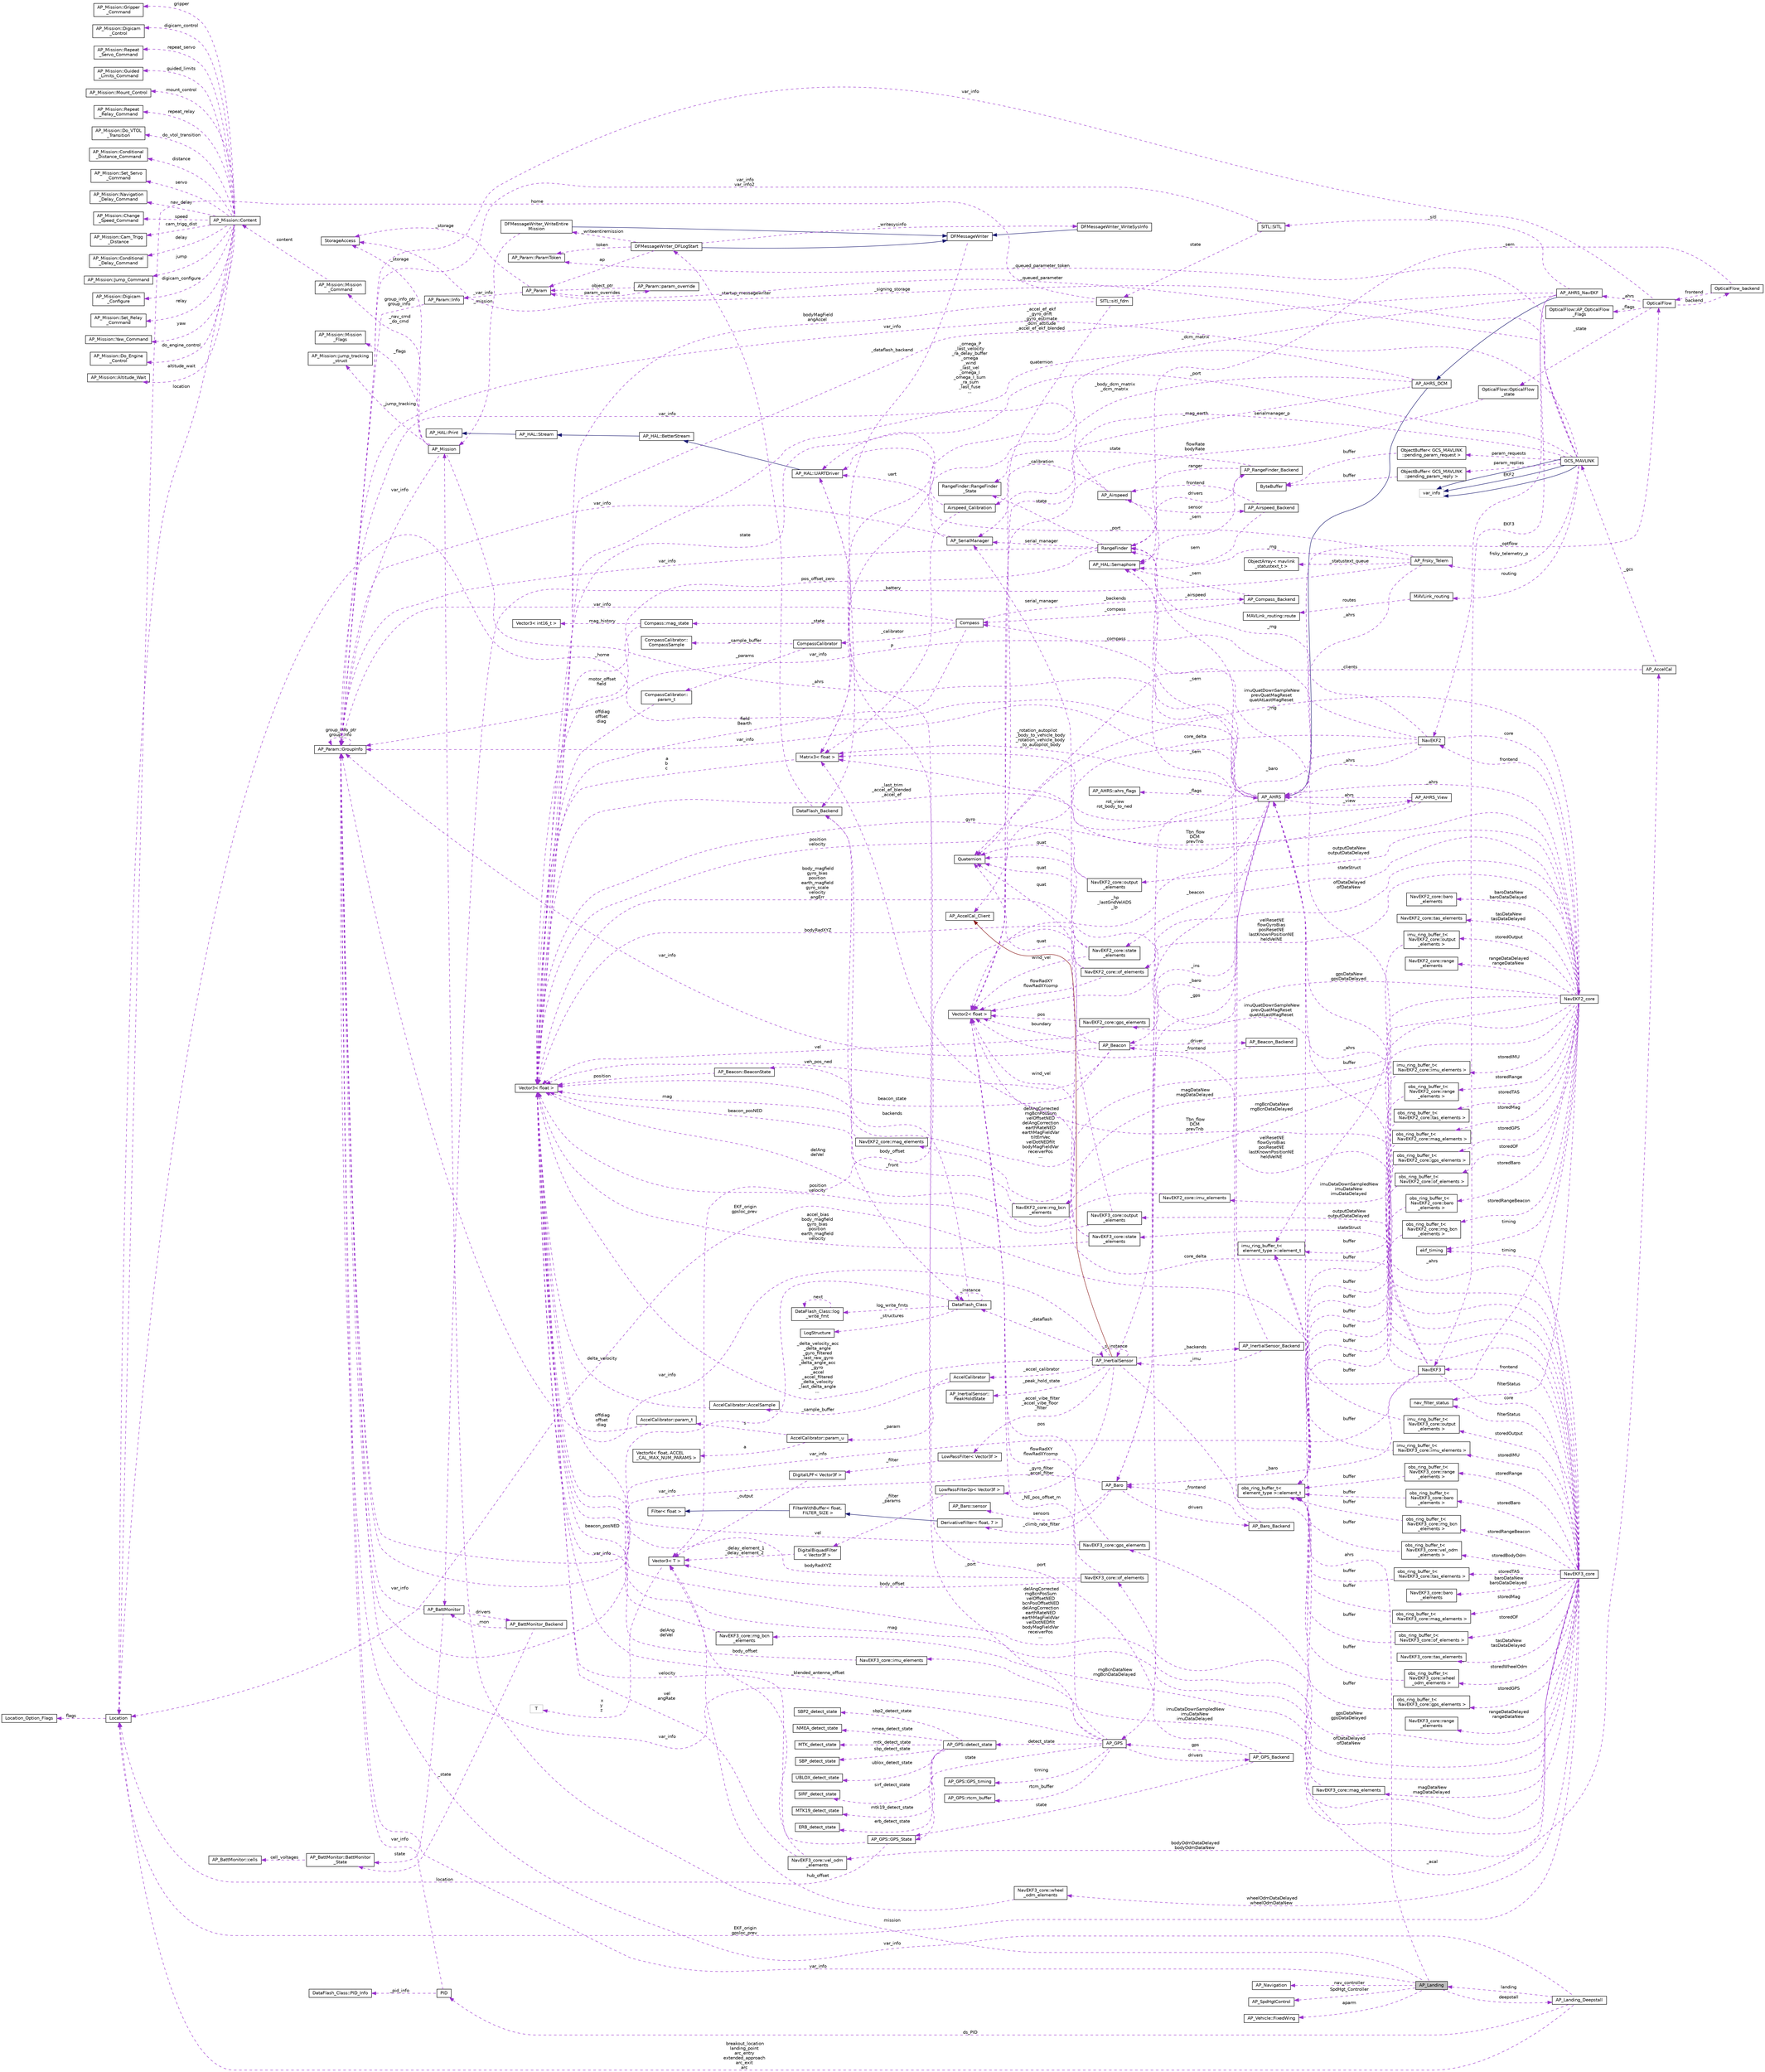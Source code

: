 digraph "AP_Landing"
{
 // INTERACTIVE_SVG=YES
  edge [fontname="Helvetica",fontsize="10",labelfontname="Helvetica",labelfontsize="10"];
  node [fontname="Helvetica",fontsize="10",shape=record];
  rankdir="LR";
  Node1 [label="AP_Landing",height=0.2,width=0.4,color="black", fillcolor="grey75", style="filled", fontcolor="black"];
  Node2 -> Node1 [dir="back",color="darkorchid3",fontsize="10",style="dashed",label=" nav_controller" ,fontname="Helvetica"];
  Node2 [label="AP_Navigation",height=0.2,width=0.4,color="black", fillcolor="white", style="filled",URL="$classAP__Navigation.html"];
  Node3 -> Node1 [dir="back",color="darkorchid3",fontsize="10",style="dashed",label=" deepstall" ,fontname="Helvetica"];
  Node3 [label="AP_Landing_Deepstall",height=0.2,width=0.4,color="black", fillcolor="white", style="filled",URL="$classAP__Landing__Deepstall.html",tooltip="Class managing Plane Deepstall landing methods. "];
  Node4 -> Node3 [dir="back",color="darkorchid3",fontsize="10",style="dashed",label=" ds_PID" ,fontname="Helvetica"];
  Node4 [label="PID",height=0.2,width=0.4,color="black", fillcolor="white", style="filled",URL="$classPID.html",tooltip="Object managing one PID control. "];
  Node5 -> Node4 [dir="back",color="darkorchid3",fontsize="10",style="dashed",label=" var_info" ,fontname="Helvetica"];
  Node5 [label="AP_Param::GroupInfo",height=0.2,width=0.4,color="black", fillcolor="white", style="filled",URL="$structAP__Param_1_1GroupInfo.html"];
  Node5 -> Node5 [dir="back",color="darkorchid3",fontsize="10",style="dashed",label=" group_info_ptr\ngroup_info" ,fontname="Helvetica"];
  Node6 -> Node4 [dir="back",color="darkorchid3",fontsize="10",style="dashed",label=" _pid_info" ,fontname="Helvetica"];
  Node6 [label="DataFlash_Class::PID_Info",height=0.2,width=0.4,color="black", fillcolor="white", style="filled",URL="$structDataFlash__Class_1_1PID__Info.html"];
  Node5 -> Node3 [dir="back",color="darkorchid3",fontsize="10",style="dashed",label=" var_info" ,fontname="Helvetica"];
  Node7 -> Node3 [dir="back",color="darkorchid3",fontsize="10",style="dashed",label=" breakout_location\nlanding_point\narc_entry\nextended_approach\narc_exit\narc" ,fontname="Helvetica"];
  Node7 [label="Location",height=0.2,width=0.4,color="black", fillcolor="white", style="filled",URL="$structLocation.html"];
  Node8 -> Node7 [dir="back",color="darkorchid3",fontsize="10",style="dashed",label=" flags" ,fontname="Helvetica"];
  Node8 [label="Location_Option_Flags",height=0.2,width=0.4,color="black", fillcolor="white", style="filled",URL="$structLocation__Option__Flags.html"];
  Node1 -> Node3 [dir="back",color="darkorchid3",fontsize="10",style="dashed",label=" landing" ,fontname="Helvetica"];
  Node5 -> Node1 [dir="back",color="darkorchid3",fontsize="10",style="dashed",label=" var_info" ,fontname="Helvetica"];
  Node9 -> Node1 [dir="back",color="darkorchid3",fontsize="10",style="dashed",label=" mission" ,fontname="Helvetica"];
  Node9 [label="AP_Mission",height=0.2,width=0.4,color="black", fillcolor="white", style="filled",URL="$classAP__Mission.html",tooltip="Object managing Mission. "];
  Node10 -> Node9 [dir="back",color="darkorchid3",fontsize="10",style="dashed",label=" _storage" ,fontname="Helvetica"];
  Node10 [label="StorageAccess",height=0.2,width=0.4,color="black", fillcolor="white", style="filled",URL="$classStorageAccess.html"];
  Node11 -> Node9 [dir="back",color="darkorchid3",fontsize="10",style="dashed",label=" _nav_cmd\n_do_cmd" ,fontname="Helvetica"];
  Node11 [label="AP_Mission::Mission\l_Command",height=0.2,width=0.4,color="black", fillcolor="white", style="filled",URL="$structAP__Mission_1_1Mission__Command.html"];
  Node12 -> Node11 [dir="back",color="darkorchid3",fontsize="10",style="dashed",label=" content" ,fontname="Helvetica"];
  Node12 [label="AP_Mission::Content",height=0.2,width=0.4,color="black", fillcolor="white", style="filled",URL="$unionAP__Mission_1_1Content.html"];
  Node13 -> Node12 [dir="back",color="darkorchid3",fontsize="10",style="dashed",label=" guided_limits" ,fontname="Helvetica"];
  Node13 [label="AP_Mission::Guided\l_Limits_Command",height=0.2,width=0.4,color="black", fillcolor="white", style="filled",URL="$structAP__Mission_1_1Guided__Limits__Command.html"];
  Node14 -> Node12 [dir="back",color="darkorchid3",fontsize="10",style="dashed",label=" mount_control" ,fontname="Helvetica"];
  Node14 [label="AP_Mission::Mount_Control",height=0.2,width=0.4,color="black", fillcolor="white", style="filled",URL="$structAP__Mission_1_1Mount__Control.html"];
  Node15 -> Node12 [dir="back",color="darkorchid3",fontsize="10",style="dashed",label=" repeat_relay" ,fontname="Helvetica"];
  Node15 [label="AP_Mission::Repeat\l_Relay_Command",height=0.2,width=0.4,color="black", fillcolor="white", style="filled",URL="$structAP__Mission_1_1Repeat__Relay__Command.html"];
  Node16 -> Node12 [dir="back",color="darkorchid3",fontsize="10",style="dashed",label=" do_vtol_transition" ,fontname="Helvetica"];
  Node16 [label="AP_Mission::Do_VTOL\l_Transition",height=0.2,width=0.4,color="black", fillcolor="white", style="filled",URL="$structAP__Mission_1_1Do__VTOL__Transition.html"];
  Node17 -> Node12 [dir="back",color="darkorchid3",fontsize="10",style="dashed",label=" distance" ,fontname="Helvetica"];
  Node17 [label="AP_Mission::Conditional\l_Distance_Command",height=0.2,width=0.4,color="black", fillcolor="white", style="filled",URL="$structAP__Mission_1_1Conditional__Distance__Command.html"];
  Node18 -> Node12 [dir="back",color="darkorchid3",fontsize="10",style="dashed",label=" servo" ,fontname="Helvetica"];
  Node18 [label="AP_Mission::Set_Servo\l_Command",height=0.2,width=0.4,color="black", fillcolor="white", style="filled",URL="$structAP__Mission_1_1Set__Servo__Command.html"];
  Node19 -> Node12 [dir="back",color="darkorchid3",fontsize="10",style="dashed",label=" nav_delay" ,fontname="Helvetica"];
  Node19 [label="AP_Mission::Navigation\l_Delay_Command",height=0.2,width=0.4,color="black", fillcolor="white", style="filled",URL="$structAP__Mission_1_1Navigation__Delay__Command.html"];
  Node20 -> Node12 [dir="back",color="darkorchid3",fontsize="10",style="dashed",label=" speed" ,fontname="Helvetica"];
  Node20 [label="AP_Mission::Change\l_Speed_Command",height=0.2,width=0.4,color="black", fillcolor="white", style="filled",URL="$structAP__Mission_1_1Change__Speed__Command.html"];
  Node21 -> Node12 [dir="back",color="darkorchid3",fontsize="10",style="dashed",label=" cam_trigg_dist" ,fontname="Helvetica"];
  Node21 [label="AP_Mission::Cam_Trigg\l_Distance",height=0.2,width=0.4,color="black", fillcolor="white", style="filled",URL="$structAP__Mission_1_1Cam__Trigg__Distance.html"];
  Node22 -> Node12 [dir="back",color="darkorchid3",fontsize="10",style="dashed",label=" delay" ,fontname="Helvetica"];
  Node22 [label="AP_Mission::Conditional\l_Delay_Command",height=0.2,width=0.4,color="black", fillcolor="white", style="filled",URL="$structAP__Mission_1_1Conditional__Delay__Command.html"];
  Node23 -> Node12 [dir="back",color="darkorchid3",fontsize="10",style="dashed",label=" jump" ,fontname="Helvetica"];
  Node23 [label="AP_Mission::Jump_Command",height=0.2,width=0.4,color="black", fillcolor="white", style="filled",URL="$structAP__Mission_1_1Jump__Command.html"];
  Node7 -> Node12 [dir="back",color="darkorchid3",fontsize="10",style="dashed",label=" location" ,fontname="Helvetica"];
  Node24 -> Node12 [dir="back",color="darkorchid3",fontsize="10",style="dashed",label=" digicam_configure" ,fontname="Helvetica"];
  Node24 [label="AP_Mission::Digicam\l_Configure",height=0.2,width=0.4,color="black", fillcolor="white", style="filled",URL="$structAP__Mission_1_1Digicam__Configure.html"];
  Node25 -> Node12 [dir="back",color="darkorchid3",fontsize="10",style="dashed",label=" relay" ,fontname="Helvetica"];
  Node25 [label="AP_Mission::Set_Relay\l_Command",height=0.2,width=0.4,color="black", fillcolor="white", style="filled",URL="$structAP__Mission_1_1Set__Relay__Command.html"];
  Node26 -> Node12 [dir="back",color="darkorchid3",fontsize="10",style="dashed",label=" yaw" ,fontname="Helvetica"];
  Node26 [label="AP_Mission::Yaw_Command",height=0.2,width=0.4,color="black", fillcolor="white", style="filled",URL="$structAP__Mission_1_1Yaw__Command.html"];
  Node27 -> Node12 [dir="back",color="darkorchid3",fontsize="10",style="dashed",label=" do_engine_control" ,fontname="Helvetica"];
  Node27 [label="AP_Mission::Do_Engine\l_Control",height=0.2,width=0.4,color="black", fillcolor="white", style="filled",URL="$structAP__Mission_1_1Do__Engine__Control.html"];
  Node28 -> Node12 [dir="back",color="darkorchid3",fontsize="10",style="dashed",label=" altitude_wait" ,fontname="Helvetica"];
  Node28 [label="AP_Mission::Altitude_Wait",height=0.2,width=0.4,color="black", fillcolor="white", style="filled",URL="$structAP__Mission_1_1Altitude__Wait.html"];
  Node29 -> Node12 [dir="back",color="darkorchid3",fontsize="10",style="dashed",label=" gripper" ,fontname="Helvetica"];
  Node29 [label="AP_Mission::Gripper\l_Command",height=0.2,width=0.4,color="black", fillcolor="white", style="filled",URL="$structAP__Mission_1_1Gripper__Command.html"];
  Node30 -> Node12 [dir="back",color="darkorchid3",fontsize="10",style="dashed",label=" digicam_control" ,fontname="Helvetica"];
  Node30 [label="AP_Mission::Digicam\l_Control",height=0.2,width=0.4,color="black", fillcolor="white", style="filled",URL="$structAP__Mission_1_1Digicam__Control.html"];
  Node31 -> Node12 [dir="back",color="darkorchid3",fontsize="10",style="dashed",label=" repeat_servo" ,fontname="Helvetica"];
  Node31 [label="AP_Mission::Repeat\l_Servo_Command",height=0.2,width=0.4,color="black", fillcolor="white", style="filled",URL="$structAP__Mission_1_1Repeat__Servo__Command.html"];
  Node5 -> Node9 [dir="back",color="darkorchid3",fontsize="10",style="dashed",label=" var_info" ,fontname="Helvetica"];
  Node32 -> Node9 [dir="back",color="darkorchid3",fontsize="10",style="dashed",label=" _flags" ,fontname="Helvetica"];
  Node32 [label="AP_Mission::Mission\l_Flags",height=0.2,width=0.4,color="black", fillcolor="white", style="filled",URL="$structAP__Mission_1_1Mission__Flags.html"];
  Node33 -> Node9 [dir="back",color="darkorchid3",fontsize="10",style="dashed",label=" _ahrs" ,fontname="Helvetica"];
  Node33 [label="AP_AHRS",height=0.2,width=0.4,color="black", fillcolor="white", style="filled",URL="$classAP__AHRS.html"];
  Node34 -> Node33 [dir="back",color="darkorchid3",fontsize="10",style="dashed",label=" _rotation_autopilot\l_body_to_vehicle_body\n_rotation_vehicle_body\l_to_autopilot_body" ,fontname="Helvetica"];
  Node34 [label="Matrix3\< float \>",height=0.2,width=0.4,color="black", fillcolor="white", style="filled",URL="$classMatrix3.html"];
  Node35 -> Node34 [dir="back",color="darkorchid3",fontsize="10",style="dashed",label=" a\nb\nc" ,fontname="Helvetica"];
  Node35 [label="Vector3\< float \>",height=0.2,width=0.4,color="black", fillcolor="white", style="filled",URL="$classVector3.html"];
  Node36 -> Node33 [dir="back",color="darkorchid3",fontsize="10",style="dashed",label=" _flags" ,fontname="Helvetica"];
  Node36 [label="AP_AHRS::ahrs_flags",height=0.2,width=0.4,color="black", fillcolor="white", style="filled",URL="$structAP__AHRS_1_1ahrs__flags.html"];
  Node37 -> Node33 [dir="back",color="darkorchid3",fontsize="10",style="dashed",label=" _baro" ,fontname="Helvetica"];
  Node37 [label="AP_Baro",height=0.2,width=0.4,color="black", fillcolor="white", style="filled",URL="$classAP__Baro.html"];
  Node38 -> Node37 [dir="back",color="darkorchid3",fontsize="10",style="dashed",label=" sensors" ,fontname="Helvetica"];
  Node38 [label="AP_Baro::sensor",height=0.2,width=0.4,color="black", fillcolor="white", style="filled",URL="$structAP__Baro_1_1sensor.html"];
  Node39 -> Node37 [dir="back",color="darkorchid3",fontsize="10",style="dashed",label=" _climb_rate_filter" ,fontname="Helvetica"];
  Node39 [label="DerivativeFilter\< float, 7 \>",height=0.2,width=0.4,color="black", fillcolor="white", style="filled",URL="$classDerivativeFilter.html"];
  Node40 -> Node39 [dir="back",color="midnightblue",fontsize="10",style="solid",fontname="Helvetica"];
  Node40 [label="FilterWithBuffer\< float,\l FILTER_SIZE \>",height=0.2,width=0.4,color="black", fillcolor="white", style="filled",URL="$classFilterWithBuffer.html"];
  Node41 -> Node40 [dir="back",color="midnightblue",fontsize="10",style="solid",fontname="Helvetica"];
  Node41 [label="Filter\< float \>",height=0.2,width=0.4,color="black", fillcolor="white", style="filled",URL="$classFilter.html"];
  Node5 -> Node37 [dir="back",color="darkorchid3",fontsize="10",style="dashed",label=" var_info" ,fontname="Helvetica"];
  Node42 -> Node37 [dir="back",color="darkorchid3",fontsize="10",style="dashed",label=" drivers" ,fontname="Helvetica"];
  Node42 [label="AP_Baro_Backend",height=0.2,width=0.4,color="black", fillcolor="white", style="filled",URL="$classAP__Baro__Backend.html"];
  Node37 -> Node42 [dir="back",color="darkorchid3",fontsize="10",style="dashed",label=" _frontend" ,fontname="Helvetica"];
  Node43 -> Node42 [dir="back",color="darkorchid3",fontsize="10",style="dashed",label=" _sem" ,fontname="Helvetica"];
  Node43 [label="AP_HAL::Semaphore",height=0.2,width=0.4,color="black", fillcolor="white", style="filled",URL="$classAP__HAL_1_1Semaphore.html"];
  Node44 -> Node33 [dir="back",color="darkorchid3",fontsize="10",style="dashed",label=" _optflow" ,fontname="Helvetica"];
  Node44 [label="OpticalFlow",height=0.2,width=0.4,color="black", fillcolor="white", style="filled",URL="$classOpticalFlow.html"];
  Node45 -> Node44 [dir="back",color="darkorchid3",fontsize="10",style="dashed",label=" _ahrs" ,fontname="Helvetica"];
  Node45 [label="AP_AHRS_NavEKF",height=0.2,width=0.4,color="black", fillcolor="white", style="filled",URL="$classAP__AHRS__NavEKF.html"];
  Node46 -> Node45 [dir="back",color="midnightblue",fontsize="10",style="solid",fontname="Helvetica"];
  Node46 [label="AP_AHRS_DCM",height=0.2,width=0.4,color="black", fillcolor="white", style="filled",URL="$classAP__AHRS__DCM.html"];
  Node33 -> Node46 [dir="back",color="midnightblue",fontsize="10",style="solid",fontname="Helvetica"];
  Node34 -> Node46 [dir="back",color="darkorchid3",fontsize="10",style="dashed",label=" _body_dcm_matrix\n_dcm_matrix" ,fontname="Helvetica"];
  Node35 -> Node46 [dir="back",color="darkorchid3",fontsize="10",style="dashed",label=" _omega_P\n_last_velocity\n_ra_delay_buffer\n_omega\n_wind\n_last_vel\n_omega_I\n_omega_I_sum\n_ra_sum\n_last_fuse\n..." ,fontname="Helvetica"];
  Node47 -> Node46 [dir="back",color="darkorchid3",fontsize="10",style="dashed",label=" _mag_earth" ,fontname="Helvetica"];
  Node47 [label="Vector2\< float \>",height=0.2,width=0.4,color="black", fillcolor="white", style="filled",URL="$structVector2.html"];
  Node34 -> Node45 [dir="back",color="darkorchid3",fontsize="10",style="dashed",label=" _dcm_matrix" ,fontname="Helvetica"];
  Node48 -> Node45 [dir="back",color="darkorchid3",fontsize="10",style="dashed",label=" EKF2" ,fontname="Helvetica"];
  Node48 [label="NavEKF2",height=0.2,width=0.4,color="black", fillcolor="white", style="filled",URL="$classNavEKF2.html"];
  Node37 -> Node48 [dir="back",color="darkorchid3",fontsize="10",style="dashed",label=" _baro" ,fontname="Helvetica"];
  Node5 -> Node48 [dir="back",color="darkorchid3",fontsize="10",style="dashed",label=" var_info" ,fontname="Helvetica"];
  Node47 -> Node48 [dir="back",color="darkorchid3",fontsize="10",style="dashed",label=" core_delta" ,fontname="Helvetica"];
  Node49 -> Node48 [dir="back",color="darkorchid3",fontsize="10",style="dashed",label=" _rng" ,fontname="Helvetica"];
  Node49 [label="RangeFinder",height=0.2,width=0.4,color="black", fillcolor="white", style="filled",URL="$classRangeFinder.html"];
  Node50 -> Node49 [dir="back",color="darkorchid3",fontsize="10",style="dashed",label=" serial_manager" ,fontname="Helvetica"];
  Node50 [label="AP_SerialManager",height=0.2,width=0.4,color="black", fillcolor="white", style="filled",URL="$classAP__SerialManager.html"];
  Node51 -> Node50 [dir="back",color="darkorchid3",fontsize="10",style="dashed",label=" uart" ,fontname="Helvetica"];
  Node51 [label="AP_HAL::UARTDriver",height=0.2,width=0.4,color="black", fillcolor="white", style="filled",URL="$classAP__HAL_1_1UARTDriver.html"];
  Node52 -> Node51 [dir="back",color="midnightblue",fontsize="10",style="solid",fontname="Helvetica"];
  Node52 [label="AP_HAL::BetterStream",height=0.2,width=0.4,color="black", fillcolor="white", style="filled",URL="$classAP__HAL_1_1BetterStream.html"];
  Node53 -> Node52 [dir="back",color="midnightblue",fontsize="10",style="solid",fontname="Helvetica"];
  Node53 [label="AP_HAL::Stream",height=0.2,width=0.4,color="black", fillcolor="white", style="filled",URL="$classAP__HAL_1_1Stream.html"];
  Node54 -> Node53 [dir="back",color="midnightblue",fontsize="10",style="solid",fontname="Helvetica"];
  Node54 [label="AP_HAL::Print",height=0.2,width=0.4,color="black", fillcolor="white", style="filled",URL="$classAP__HAL_1_1Print.html"];
  Node5 -> Node50 [dir="back",color="darkorchid3",fontsize="10",style="dashed",label=" var_info" ,fontname="Helvetica"];
  Node55 -> Node49 [dir="back",color="darkorchid3",fontsize="10",style="dashed",label=" state" ,fontname="Helvetica"];
  Node55 [label="RangeFinder::RangeFinder\l_State",height=0.2,width=0.4,color="black", fillcolor="white", style="filled",URL="$structRangeFinder_1_1RangeFinder__State.html"];
  Node5 -> Node49 [dir="back",color="darkorchid3",fontsize="10",style="dashed",label=" var_info" ,fontname="Helvetica"];
  Node35 -> Node49 [dir="back",color="darkorchid3",fontsize="10",style="dashed",label=" pos_offset_zero" ,fontname="Helvetica"];
  Node56 -> Node49 [dir="back",color="darkorchid3",fontsize="10",style="dashed",label=" drivers" ,fontname="Helvetica"];
  Node56 [label="AP_RangeFinder_Backend",height=0.2,width=0.4,color="black", fillcolor="white", style="filled",URL="$classAP__RangeFinder__Backend.html"];
  Node55 -> Node56 [dir="back",color="darkorchid3",fontsize="10",style="dashed",label=" state" ,fontname="Helvetica"];
  Node43 -> Node56 [dir="back",color="darkorchid3",fontsize="10",style="dashed",label=" _sem" ,fontname="Helvetica"];
  Node49 -> Node56 [dir="back",color="darkorchid3",fontsize="10",style="dashed",label=" ranger" ,fontname="Helvetica"];
  Node33 -> Node48 [dir="back",color="darkorchid3",fontsize="10",style="dashed",label=" _ahrs" ,fontname="Helvetica"];
  Node57 -> Node48 [dir="back",color="darkorchid3",fontsize="10",style="dashed",label=" core" ,fontname="Helvetica"];
  Node57 [label="NavEKF2_core",height=0.2,width=0.4,color="black", fillcolor="white", style="filled",URL="$classNavEKF2__core.html"];
  Node58 -> Node57 [dir="back",color="darkorchid3",fontsize="10",style="dashed",label=" magDataNew\nmagDataDelayed" ,fontname="Helvetica"];
  Node58 [label="NavEKF2_core::mag_elements",height=0.2,width=0.4,color="black", fillcolor="white", style="filled",URL="$structNavEKF2__core_1_1mag__elements.html"];
  Node35 -> Node58 [dir="back",color="darkorchid3",fontsize="10",style="dashed",label=" mag" ,fontname="Helvetica"];
  Node34 -> Node57 [dir="back",color="darkorchid3",fontsize="10",style="dashed",label=" Tbn_flow\nDCM\nprevTnb" ,fontname="Helvetica"];
  Node48 -> Node57 [dir="back",color="darkorchid3",fontsize="10",style="dashed",label=" frontend" ,fontname="Helvetica"];
  Node59 -> Node57 [dir="back",color="darkorchid3",fontsize="10",style="dashed",label=" baroDataNew\nbaroDataDelayed" ,fontname="Helvetica"];
  Node59 [label="NavEKF2_core::baro\l_elements",height=0.2,width=0.4,color="black", fillcolor="white", style="filled",URL="$structNavEKF2__core_1_1baro__elements.html"];
  Node60 -> Node57 [dir="back",color="darkorchid3",fontsize="10",style="dashed",label=" storedIMU" ,fontname="Helvetica"];
  Node60 [label="imu_ring_buffer_t\<\l NavEKF2_core::imu_elements \>",height=0.2,width=0.4,color="black", fillcolor="white", style="filled",URL="$classimu__ring__buffer__t.html"];
  Node61 -> Node60 [dir="back",color="darkorchid3",fontsize="10",style="dashed",label=" buffer" ,fontname="Helvetica"];
  Node61 [label="imu_ring_buffer_t\<\l element_type \>::element_t",height=0.2,width=0.4,color="black", fillcolor="white", style="filled",URL="$structimu__ring__buffer__t_1_1element__t.html"];
  Node62 -> Node57 [dir="back",color="darkorchid3",fontsize="10",style="dashed",label=" rngBcnDataNew\nrngBcnDataDelayed" ,fontname="Helvetica"];
  Node62 [label="NavEKF2_core::rng_bcn\l_elements",height=0.2,width=0.4,color="black", fillcolor="white", style="filled",URL="$structNavEKF2__core_1_1rng__bcn__elements.html"];
  Node35 -> Node62 [dir="back",color="darkorchid3",fontsize="10",style="dashed",label=" beacon_posNED" ,fontname="Helvetica"];
  Node63 -> Node57 [dir="back",color="darkorchid3",fontsize="10",style="dashed",label=" ofDataDelayed\nofDataNew" ,fontname="Helvetica"];
  Node63 [label="NavEKF2_core::of_elements",height=0.2,width=0.4,color="black", fillcolor="white", style="filled",URL="$structNavEKF2__core_1_1of__elements.html"];
  Node35 -> Node63 [dir="back",color="darkorchid3",fontsize="10",style="dashed",label=" bodyRadXYZ" ,fontname="Helvetica"];
  Node64 -> Node63 [dir="back",color="darkorchid3",fontsize="10",style="dashed",label=" body_offset" ,fontname="Helvetica"];
  Node64 [label="Vector3\< T \>",height=0.2,width=0.4,color="black", fillcolor="white", style="filled",URL="$classVector3.html"];
  Node65 -> Node64 [dir="back",color="darkorchid3",fontsize="10",style="dashed",label=" x\ny\nz" ,fontname="Helvetica"];
  Node65 [label="T",height=0.2,width=0.4,color="grey75", fillcolor="white", style="filled"];
  Node47 -> Node63 [dir="back",color="darkorchid3",fontsize="10",style="dashed",label=" flowRadXY\nflowRadXYcomp" ,fontname="Helvetica"];
  Node66 -> Node57 [dir="back",color="darkorchid3",fontsize="10",style="dashed",label=" storedGPS" ,fontname="Helvetica"];
  Node66 [label="obs_ring_buffer_t\<\l NavEKF2_core::gps_elements \>",height=0.2,width=0.4,color="black", fillcolor="white", style="filled",URL="$classobs__ring__buffer__t.html"];
  Node67 -> Node66 [dir="back",color="darkorchid3",fontsize="10",style="dashed",label=" buffer" ,fontname="Helvetica"];
  Node67 [label="obs_ring_buffer_t\<\l element_type \>::element_t",height=0.2,width=0.4,color="black", fillcolor="white", style="filled",URL="$structobs__ring__buffer__t_1_1element__t.html"];
  Node68 -> Node57 [dir="back",color="darkorchid3",fontsize="10",style="dashed",label=" timing" ,fontname="Helvetica"];
  Node68 [label="ekf_timing",height=0.2,width=0.4,color="black", fillcolor="white", style="filled",URL="$structekf__timing.html"];
  Node69 -> Node57 [dir="back",color="darkorchid3",fontsize="10",style="dashed",label=" tasDataNew\ntasDataDelayed" ,fontname="Helvetica"];
  Node69 [label="NavEKF2_core::tas_elements",height=0.2,width=0.4,color="black", fillcolor="white", style="filled",URL="$structNavEKF2__core_1_1tas__elements.html"];
  Node70 -> Node57 [dir="back",color="darkorchid3",fontsize="10",style="dashed",label=" imuQuatDownSampleNew\nprevQuatMagReset\nquatAtLastMagReset" ,fontname="Helvetica"];
  Node70 [label="Quaternion",height=0.2,width=0.4,color="black", fillcolor="white", style="filled",URL="$classQuaternion.html"];
  Node71 -> Node57 [dir="back",color="darkorchid3",fontsize="10",style="dashed",label=" stateStruct" ,fontname="Helvetica"];
  Node71 [label="NavEKF2_core::state\l_elements",height=0.2,width=0.4,color="black", fillcolor="white", style="filled",URL="$structNavEKF2__core_1_1state__elements.html"];
  Node70 -> Node71 [dir="back",color="darkorchid3",fontsize="10",style="dashed",label=" quat" ,fontname="Helvetica"];
  Node35 -> Node71 [dir="back",color="darkorchid3",fontsize="10",style="dashed",label=" body_magfield\ngyro_bias\nposition\nearth_magfield\ngyro_scale\nvelocity\nangErr" ,fontname="Helvetica"];
  Node47 -> Node71 [dir="back",color="darkorchid3",fontsize="10",style="dashed",label=" wind_vel" ,fontname="Helvetica"];
  Node72 -> Node57 [dir="back",color="darkorchid3",fontsize="10",style="dashed",label=" storedOF" ,fontname="Helvetica"];
  Node72 [label="obs_ring_buffer_t\<\l NavEKF2_core::of_elements \>",height=0.2,width=0.4,color="black", fillcolor="white", style="filled",URL="$classobs__ring__buffer__t.html"];
  Node67 -> Node72 [dir="back",color="darkorchid3",fontsize="10",style="dashed",label=" buffer" ,fontname="Helvetica"];
  Node73 -> Node57 [dir="back",color="darkorchid3",fontsize="10",style="dashed",label=" imuDataDownSampledNew\nimuDataNew\nimuDataDelayed" ,fontname="Helvetica"];
  Node73 [label="NavEKF2_core::imu_elements",height=0.2,width=0.4,color="black", fillcolor="white", style="filled",URL="$structNavEKF2__core_1_1imu__elements.html"];
  Node35 -> Node73 [dir="back",color="darkorchid3",fontsize="10",style="dashed",label=" delAng\ndelVel" ,fontname="Helvetica"];
  Node35 -> Node57 [dir="back",color="darkorchid3",fontsize="10",style="dashed",label=" delAngCorrected\nrngBcnPosSum\nvelOffsetNED\ndelAngCorrection\nearthRateNED\nearthMagFieldVar\ntiltErrVec\nvelDotNEDfilt\nbodyMagFieldVar\nreceiverPos\n..." ,fontname="Helvetica"];
  Node74 -> Node57 [dir="back",color="darkorchid3",fontsize="10",style="dashed",label=" filterStatus" ,fontname="Helvetica"];
  Node74 [label="nav_filter_status",height=0.2,width=0.4,color="black", fillcolor="white", style="filled",URL="$unionnav__filter__status.html"];
  Node75 -> Node57 [dir="back",color="darkorchid3",fontsize="10",style="dashed",label=" outputDataNew\noutputDataDelayed" ,fontname="Helvetica"];
  Node75 [label="NavEKF2_core::output\l_elements",height=0.2,width=0.4,color="black", fillcolor="white", style="filled",URL="$structNavEKF2__core_1_1output__elements.html"];
  Node70 -> Node75 [dir="back",color="darkorchid3",fontsize="10",style="dashed",label=" quat" ,fontname="Helvetica"];
  Node35 -> Node75 [dir="back",color="darkorchid3",fontsize="10",style="dashed",label=" position\nvelocity" ,fontname="Helvetica"];
  Node76 -> Node57 [dir="back",color="darkorchid3",fontsize="10",style="dashed",label=" gpsDataNew\ngpsDataDelayed" ,fontname="Helvetica"];
  Node76 [label="NavEKF2_core::gps_elements",height=0.2,width=0.4,color="black", fillcolor="white", style="filled",URL="$structNavEKF2__core_1_1gps__elements.html"];
  Node35 -> Node76 [dir="back",color="darkorchid3",fontsize="10",style="dashed",label=" vel" ,fontname="Helvetica"];
  Node47 -> Node76 [dir="back",color="darkorchid3",fontsize="10",style="dashed",label=" pos" ,fontname="Helvetica"];
  Node47 -> Node57 [dir="back",color="darkorchid3",fontsize="10",style="dashed",label=" velResetNE\nflowGyroBias\nposResetNE\nlastKnownPositionNE\nheldVelNE" ,fontname="Helvetica"];
  Node77 -> Node57 [dir="back",color="darkorchid3",fontsize="10",style="dashed",label=" storedBaro" ,fontname="Helvetica"];
  Node77 [label="obs_ring_buffer_t\<\l NavEKF2_core::baro\l_elements \>",height=0.2,width=0.4,color="black", fillcolor="white", style="filled",URL="$classobs__ring__buffer__t.html"];
  Node67 -> Node77 [dir="back",color="darkorchid3",fontsize="10",style="dashed",label=" buffer" ,fontname="Helvetica"];
  Node78 -> Node57 [dir="back",color="darkorchid3",fontsize="10",style="dashed",label=" storedRangeBeacon" ,fontname="Helvetica"];
  Node78 [label="obs_ring_buffer_t\<\l NavEKF2_core::rng_bcn\l_elements \>",height=0.2,width=0.4,color="black", fillcolor="white", style="filled",URL="$classobs__ring__buffer__t.html"];
  Node67 -> Node78 [dir="back",color="darkorchid3",fontsize="10",style="dashed",label=" buffer" ,fontname="Helvetica"];
  Node79 -> Node57 [dir="back",color="darkorchid3",fontsize="10",style="dashed",label=" storedRange" ,fontname="Helvetica"];
  Node79 [label="obs_ring_buffer_t\<\l NavEKF2_core::range\l_elements \>",height=0.2,width=0.4,color="black", fillcolor="white", style="filled",URL="$classobs__ring__buffer__t.html"];
  Node67 -> Node79 [dir="back",color="darkorchid3",fontsize="10",style="dashed",label=" buffer" ,fontname="Helvetica"];
  Node80 -> Node57 [dir="back",color="darkorchid3",fontsize="10",style="dashed",label=" storedTAS" ,fontname="Helvetica"];
  Node80 [label="obs_ring_buffer_t\<\l NavEKF2_core::tas_elements \>",height=0.2,width=0.4,color="black", fillcolor="white", style="filled",URL="$classobs__ring__buffer__t.html"];
  Node67 -> Node80 [dir="back",color="darkorchid3",fontsize="10",style="dashed",label=" buffer" ,fontname="Helvetica"];
  Node33 -> Node57 [dir="back",color="darkorchid3",fontsize="10",style="dashed",label=" _ahrs" ,fontname="Helvetica"];
  Node81 -> Node57 [dir="back",color="darkorchid3",fontsize="10",style="dashed",label=" storedMag" ,fontname="Helvetica"];
  Node81 [label="obs_ring_buffer_t\<\l NavEKF2_core::mag_elements \>",height=0.2,width=0.4,color="black", fillcolor="white", style="filled",URL="$classobs__ring__buffer__t.html"];
  Node67 -> Node81 [dir="back",color="darkorchid3",fontsize="10",style="dashed",label=" buffer" ,fontname="Helvetica"];
  Node82 -> Node57 [dir="back",color="darkorchid3",fontsize="10",style="dashed",label=" rangeDataDelayed\nrangeDataNew" ,fontname="Helvetica"];
  Node82 [label="NavEKF2_core::range\l_elements",height=0.2,width=0.4,color="black", fillcolor="white", style="filled",URL="$structNavEKF2__core_1_1range__elements.html"];
  Node7 -> Node57 [dir="back",color="darkorchid3",fontsize="10",style="dashed",label=" EKF_origin\ngpsloc_prev" ,fontname="Helvetica"];
  Node83 -> Node57 [dir="back",color="darkorchid3",fontsize="10",style="dashed",label=" storedOutput" ,fontname="Helvetica"];
  Node83 [label="imu_ring_buffer_t\<\l NavEKF2_core::output\l_elements \>",height=0.2,width=0.4,color="black", fillcolor="white", style="filled",URL="$classimu__ring__buffer__t.html"];
  Node61 -> Node83 [dir="back",color="darkorchid3",fontsize="10",style="dashed",label=" buffer" ,fontname="Helvetica"];
  Node84 -> Node45 [dir="back",color="darkorchid3",fontsize="10",style="dashed",label=" EKF3" ,fontname="Helvetica"];
  Node84 [label="NavEKF3",height=0.2,width=0.4,color="black", fillcolor="white", style="filled",URL="$classNavEKF3.html"];
  Node85 -> Node84 [dir="back",color="darkorchid3",fontsize="10",style="dashed",label=" core" ,fontname="Helvetica"];
  Node85 [label="NavEKF3_core",height=0.2,width=0.4,color="black", fillcolor="white", style="filled",URL="$classNavEKF3__core.html"];
  Node86 -> Node85 [dir="back",color="darkorchid3",fontsize="10",style="dashed",label=" storedMag" ,fontname="Helvetica"];
  Node86 [label="obs_ring_buffer_t\<\l NavEKF3_core::mag_elements \>",height=0.2,width=0.4,color="black", fillcolor="white", style="filled",URL="$classobs__ring__buffer__t.html"];
  Node67 -> Node86 [dir="back",color="darkorchid3",fontsize="10",style="dashed",label=" buffer" ,fontname="Helvetica"];
  Node87 -> Node85 [dir="back",color="darkorchid3",fontsize="10",style="dashed",label=" outputDataNew\noutputDataDelayed" ,fontname="Helvetica"];
  Node87 [label="NavEKF3_core::output\l_elements",height=0.2,width=0.4,color="black", fillcolor="white", style="filled",URL="$structNavEKF3__core_1_1output__elements.html"];
  Node70 -> Node87 [dir="back",color="darkorchid3",fontsize="10",style="dashed",label=" quat" ,fontname="Helvetica"];
  Node35 -> Node87 [dir="back",color="darkorchid3",fontsize="10",style="dashed",label=" position\nvelocity" ,fontname="Helvetica"];
  Node88 -> Node85 [dir="back",color="darkorchid3",fontsize="10",style="dashed",label=" gpsDataNew\ngpsDataDelayed" ,fontname="Helvetica"];
  Node88 [label="NavEKF3_core::gps_elements",height=0.2,width=0.4,color="black", fillcolor="white", style="filled",URL="$structNavEKF3__core_1_1gps__elements.html"];
  Node35 -> Node88 [dir="back",color="darkorchid3",fontsize="10",style="dashed",label=" vel" ,fontname="Helvetica"];
  Node47 -> Node88 [dir="back",color="darkorchid3",fontsize="10",style="dashed",label=" pos" ,fontname="Helvetica"];
  Node34 -> Node85 [dir="back",color="darkorchid3",fontsize="10",style="dashed",label=" Tbn_flow\nDCM\nprevTnb" ,fontname="Helvetica"];
  Node84 -> Node85 [dir="back",color="darkorchid3",fontsize="10",style="dashed",label=" frontend" ,fontname="Helvetica"];
  Node89 -> Node85 [dir="back",color="darkorchid3",fontsize="10",style="dashed",label=" storedOF" ,fontname="Helvetica"];
  Node89 [label="obs_ring_buffer_t\<\l NavEKF3_core::of_elements \>",height=0.2,width=0.4,color="black", fillcolor="white", style="filled",URL="$classobs__ring__buffer__t.html"];
  Node67 -> Node89 [dir="back",color="darkorchid3",fontsize="10",style="dashed",label=" buffer" ,fontname="Helvetica"];
  Node68 -> Node85 [dir="back",color="darkorchid3",fontsize="10",style="dashed",label=" timing" ,fontname="Helvetica"];
  Node90 -> Node85 [dir="back",color="darkorchid3",fontsize="10",style="dashed",label=" wheelOdmDataDelayed\nwheelOdmDataNew" ,fontname="Helvetica"];
  Node90 [label="NavEKF3_core::wheel\l_odm_elements",height=0.2,width=0.4,color="black", fillcolor="white", style="filled",URL="$structNavEKF3__core_1_1wheel__odm__elements.html"];
  Node64 -> Node90 [dir="back",color="darkorchid3",fontsize="10",style="dashed",label=" hub_offset" ,fontname="Helvetica"];
  Node91 -> Node85 [dir="back",color="darkorchid3",fontsize="10",style="dashed",label=" bodyOdmDataDelayed\nbodyOdmDataNew" ,fontname="Helvetica"];
  Node91 [label="NavEKF3_core::vel_odm\l_elements",height=0.2,width=0.4,color="black", fillcolor="white", style="filled",URL="$structNavEKF3__core_1_1vel__odm__elements.html"];
  Node35 -> Node91 [dir="back",color="darkorchid3",fontsize="10",style="dashed",label=" vel\nangRate" ,fontname="Helvetica"];
  Node64 -> Node91 [dir="back",color="darkorchid3",fontsize="10",style="dashed",label=" body_offset" ,fontname="Helvetica"];
  Node70 -> Node85 [dir="back",color="darkorchid3",fontsize="10",style="dashed",label=" imuQuatDownSampleNew\nprevQuatMagReset\nquatAtLastMagReset" ,fontname="Helvetica"];
  Node92 -> Node85 [dir="back",color="darkorchid3",fontsize="10",style="dashed",label=" storedWheelOdm" ,fontname="Helvetica"];
  Node92 [label="obs_ring_buffer_t\<\l NavEKF3_core::wheel\l_odm_elements \>",height=0.2,width=0.4,color="black", fillcolor="white", style="filled",URL="$classobs__ring__buffer__t.html"];
  Node67 -> Node92 [dir="back",color="darkorchid3",fontsize="10",style="dashed",label=" buffer" ,fontname="Helvetica"];
  Node35 -> Node85 [dir="back",color="darkorchid3",fontsize="10",style="dashed",label=" delAngCorrected\nrngBcnPosSum\nvelOffsetNED\nbcnPosOffsetNED\ndelAngCorrection\nearthRateNED\nearthMagFieldVar\nvelDotNEDfilt\nbodyMagFieldVar\nreceiverPos\n..." ,fontname="Helvetica"];
  Node74 -> Node85 [dir="back",color="darkorchid3",fontsize="10",style="dashed",label=" filterStatus" ,fontname="Helvetica"];
  Node93 -> Node85 [dir="back",color="darkorchid3",fontsize="10",style="dashed",label=" magDataNew\nmagDataDelayed" ,fontname="Helvetica"];
  Node93 [label="NavEKF3_core::mag_elements",height=0.2,width=0.4,color="black", fillcolor="white", style="filled",URL="$structNavEKF3__core_1_1mag__elements.html"];
  Node35 -> Node93 [dir="back",color="darkorchid3",fontsize="10",style="dashed",label=" mag" ,fontname="Helvetica"];
  Node47 -> Node85 [dir="back",color="darkorchid3",fontsize="10",style="dashed",label=" velResetNE\nflowGyroBias\nposResetNE\nlastKnownPositionNE\nheldVelNE" ,fontname="Helvetica"];
  Node94 -> Node85 [dir="back",color="darkorchid3",fontsize="10",style="dashed",label=" storedGPS" ,fontname="Helvetica"];
  Node94 [label="obs_ring_buffer_t\<\l NavEKF3_core::gps_elements \>",height=0.2,width=0.4,color="black", fillcolor="white", style="filled",URL="$classobs__ring__buffer__t.html"];
  Node67 -> Node94 [dir="back",color="darkorchid3",fontsize="10",style="dashed",label=" buffer" ,fontname="Helvetica"];
  Node95 -> Node85 [dir="back",color="darkorchid3",fontsize="10",style="dashed",label=" stateStruct" ,fontname="Helvetica"];
  Node95 [label="NavEKF3_core::state\l_elements",height=0.2,width=0.4,color="black", fillcolor="white", style="filled",URL="$structNavEKF3__core_1_1state__elements.html"];
  Node70 -> Node95 [dir="back",color="darkorchid3",fontsize="10",style="dashed",label=" quat" ,fontname="Helvetica"];
  Node35 -> Node95 [dir="back",color="darkorchid3",fontsize="10",style="dashed",label=" accel_bias\nbody_magfield\ngyro_bias\nposition\nearth_magfield\nvelocity" ,fontname="Helvetica"];
  Node47 -> Node95 [dir="back",color="darkorchid3",fontsize="10",style="dashed",label=" wind_vel" ,fontname="Helvetica"];
  Node96 -> Node85 [dir="back",color="darkorchid3",fontsize="10",style="dashed",label=" storedRange" ,fontname="Helvetica"];
  Node96 [label="obs_ring_buffer_t\<\l NavEKF3_core::range\l_elements \>",height=0.2,width=0.4,color="black", fillcolor="white", style="filled",URL="$classobs__ring__buffer__t.html"];
  Node67 -> Node96 [dir="back",color="darkorchid3",fontsize="10",style="dashed",label=" buffer" ,fontname="Helvetica"];
  Node97 -> Node85 [dir="back",color="darkorchid3",fontsize="10",style="dashed",label=" rngBcnDataNew\nrngBcnDataDelayed" ,fontname="Helvetica"];
  Node97 [label="NavEKF3_core::rng_bcn\l_elements",height=0.2,width=0.4,color="black", fillcolor="white", style="filled",URL="$structNavEKF3__core_1_1rng__bcn__elements.html"];
  Node35 -> Node97 [dir="back",color="darkorchid3",fontsize="10",style="dashed",label=" beacon_posNED" ,fontname="Helvetica"];
  Node98 -> Node85 [dir="back",color="darkorchid3",fontsize="10",style="dashed",label=" baroDataNew\nbaroDataDelayed" ,fontname="Helvetica"];
  Node98 [label="NavEKF3_core::baro\l_elements",height=0.2,width=0.4,color="black", fillcolor="white", style="filled",URL="$structNavEKF3__core_1_1baro__elements.html"];
  Node33 -> Node85 [dir="back",color="darkorchid3",fontsize="10",style="dashed",label=" _ahrs" ,fontname="Helvetica"];
  Node99 -> Node85 [dir="back",color="darkorchid3",fontsize="10",style="dashed",label=" storedBaro" ,fontname="Helvetica"];
  Node99 [label="obs_ring_buffer_t\<\l NavEKF3_core::baro\l_elements \>",height=0.2,width=0.4,color="black", fillcolor="white", style="filled",URL="$classobs__ring__buffer__t.html"];
  Node67 -> Node99 [dir="back",color="darkorchid3",fontsize="10",style="dashed",label=" buffer" ,fontname="Helvetica"];
  Node7 -> Node85 [dir="back",color="darkorchid3",fontsize="10",style="dashed",label=" EKF_origin\ngpsloc_prev" ,fontname="Helvetica"];
  Node100 -> Node85 [dir="back",color="darkorchid3",fontsize="10",style="dashed",label=" tasDataNew\ntasDataDelayed" ,fontname="Helvetica"];
  Node100 [label="NavEKF3_core::tas_elements",height=0.2,width=0.4,color="black", fillcolor="white", style="filled",URL="$structNavEKF3__core_1_1tas__elements.html"];
  Node101 -> Node85 [dir="back",color="darkorchid3",fontsize="10",style="dashed",label=" storedIMU" ,fontname="Helvetica"];
  Node101 [label="imu_ring_buffer_t\<\l NavEKF3_core::imu_elements \>",height=0.2,width=0.4,color="black", fillcolor="white", style="filled",URL="$classimu__ring__buffer__t.html"];
  Node61 -> Node101 [dir="back",color="darkorchid3",fontsize="10",style="dashed",label=" buffer" ,fontname="Helvetica"];
  Node102 -> Node85 [dir="back",color="darkorchid3",fontsize="10",style="dashed",label=" storedRangeBeacon" ,fontname="Helvetica"];
  Node102 [label="obs_ring_buffer_t\<\l NavEKF3_core::rng_bcn\l_elements \>",height=0.2,width=0.4,color="black", fillcolor="white", style="filled",URL="$classobs__ring__buffer__t.html"];
  Node67 -> Node102 [dir="back",color="darkorchid3",fontsize="10",style="dashed",label=" buffer" ,fontname="Helvetica"];
  Node103 -> Node85 [dir="back",color="darkorchid3",fontsize="10",style="dashed",label=" storedBodyOdm" ,fontname="Helvetica"];
  Node103 [label="obs_ring_buffer_t\<\l NavEKF3_core::vel_odm\l_elements \>",height=0.2,width=0.4,color="black", fillcolor="white", style="filled",URL="$classobs__ring__buffer__t.html"];
  Node67 -> Node103 [dir="back",color="darkorchid3",fontsize="10",style="dashed",label=" buffer" ,fontname="Helvetica"];
  Node104 -> Node85 [dir="back",color="darkorchid3",fontsize="10",style="dashed",label=" ofDataDelayed\nofDataNew" ,fontname="Helvetica"];
  Node104 [label="NavEKF3_core::of_elements",height=0.2,width=0.4,color="black", fillcolor="white", style="filled",URL="$structNavEKF3__core_1_1of__elements.html"];
  Node35 -> Node104 [dir="back",color="darkorchid3",fontsize="10",style="dashed",label=" bodyRadXYZ" ,fontname="Helvetica"];
  Node64 -> Node104 [dir="back",color="darkorchid3",fontsize="10",style="dashed",label=" body_offset" ,fontname="Helvetica"];
  Node47 -> Node104 [dir="back",color="darkorchid3",fontsize="10",style="dashed",label=" flowRadXY\nflowRadXYcomp" ,fontname="Helvetica"];
  Node105 -> Node85 [dir="back",color="darkorchid3",fontsize="10",style="dashed",label=" rangeDataDelayed\nrangeDataNew" ,fontname="Helvetica"];
  Node105 [label="NavEKF3_core::range\l_elements",height=0.2,width=0.4,color="black", fillcolor="white", style="filled",URL="$structNavEKF3__core_1_1range__elements.html"];
  Node106 -> Node85 [dir="back",color="darkorchid3",fontsize="10",style="dashed",label=" imuDataDownSampledNew\nimuDataNew\nimuDataDelayed" ,fontname="Helvetica"];
  Node106 [label="NavEKF3_core::imu_elements",height=0.2,width=0.4,color="black", fillcolor="white", style="filled",URL="$structNavEKF3__core_1_1imu__elements.html"];
  Node35 -> Node106 [dir="back",color="darkorchid3",fontsize="10",style="dashed",label=" delAng\ndelVel" ,fontname="Helvetica"];
  Node107 -> Node85 [dir="back",color="darkorchid3",fontsize="10",style="dashed",label=" storedOutput" ,fontname="Helvetica"];
  Node107 [label="imu_ring_buffer_t\<\l NavEKF3_core::output\l_elements \>",height=0.2,width=0.4,color="black", fillcolor="white", style="filled",URL="$classimu__ring__buffer__t.html"];
  Node61 -> Node107 [dir="back",color="darkorchid3",fontsize="10",style="dashed",label=" buffer" ,fontname="Helvetica"];
  Node108 -> Node85 [dir="back",color="darkorchid3",fontsize="10",style="dashed",label=" storedTAS" ,fontname="Helvetica"];
  Node108 [label="obs_ring_buffer_t\<\l NavEKF3_core::tas_elements \>",height=0.2,width=0.4,color="black", fillcolor="white", style="filled",URL="$classobs__ring__buffer__t.html"];
  Node67 -> Node108 [dir="back",color="darkorchid3",fontsize="10",style="dashed",label=" buffer" ,fontname="Helvetica"];
  Node37 -> Node84 [dir="back",color="darkorchid3",fontsize="10",style="dashed",label=" _baro" ,fontname="Helvetica"];
  Node5 -> Node84 [dir="back",color="darkorchid3",fontsize="10",style="dashed",label=" var_info" ,fontname="Helvetica"];
  Node47 -> Node84 [dir="back",color="darkorchid3",fontsize="10",style="dashed",label=" core_delta" ,fontname="Helvetica"];
  Node49 -> Node84 [dir="back",color="darkorchid3",fontsize="10",style="dashed",label=" _rng" ,fontname="Helvetica"];
  Node33 -> Node84 [dir="back",color="darkorchid3",fontsize="10",style="dashed",label=" _ahrs" ,fontname="Helvetica"];
  Node109 -> Node45 [dir="back",color="darkorchid3",fontsize="10",style="dashed",label=" _sitl" ,fontname="Helvetica"];
  Node109 [label="SITL::SITL",height=0.2,width=0.4,color="black", fillcolor="white", style="filled",URL="$classSITL_1_1SITL.html"];
  Node5 -> Node109 [dir="back",color="darkorchid3",fontsize="10",style="dashed",label=" var_info\nvar_info2" ,fontname="Helvetica"];
  Node110 -> Node109 [dir="back",color="darkorchid3",fontsize="10",style="dashed",label=" state" ,fontname="Helvetica"];
  Node110 [label="SITL::sitl_fdm",height=0.2,width=0.4,color="black", fillcolor="white", style="filled",URL="$structSITL_1_1sitl__fdm.html"];
  Node70 -> Node110 [dir="back",color="darkorchid3",fontsize="10",style="dashed",label=" quaternion" ,fontname="Helvetica"];
  Node35 -> Node110 [dir="back",color="darkorchid3",fontsize="10",style="dashed",label=" bodyMagField\nangAccel" ,fontname="Helvetica"];
  Node7 -> Node110 [dir="back",color="darkorchid3",fontsize="10",style="dashed",label=" home" ,fontname="Helvetica"];
  Node35 -> Node45 [dir="back",color="darkorchid3",fontsize="10",style="dashed",label=" _accel_ef_ekf\n_gyro_drift\n_gyro_estimate\n_dcm_attitude\n_accel_ef_ekf_blended" ,fontname="Helvetica"];
  Node5 -> Node44 [dir="back",color="darkorchid3",fontsize="10",style="dashed",label=" var_info" ,fontname="Helvetica"];
  Node111 -> Node44 [dir="back",color="darkorchid3",fontsize="10",style="dashed",label=" _state" ,fontname="Helvetica"];
  Node111 [label="OpticalFlow::OpticalFlow\l_state",height=0.2,width=0.4,color="black", fillcolor="white", style="filled",URL="$structOpticalFlow_1_1OpticalFlow__state.html"];
  Node47 -> Node111 [dir="back",color="darkorchid3",fontsize="10",style="dashed",label=" flowRate\nbodyRate" ,fontname="Helvetica"];
  Node112 -> Node44 [dir="back",color="darkorchid3",fontsize="10",style="dashed",label=" backend" ,fontname="Helvetica"];
  Node112 [label="OpticalFlow_backend",height=0.2,width=0.4,color="black", fillcolor="white", style="filled",URL="$classOpticalFlow__backend.html"];
  Node44 -> Node112 [dir="back",color="darkorchid3",fontsize="10",style="dashed",label=" frontend" ,fontname="Helvetica"];
  Node43 -> Node112 [dir="back",color="darkorchid3",fontsize="10",style="dashed",label=" _sem" ,fontname="Helvetica"];
  Node113 -> Node44 [dir="back",color="darkorchid3",fontsize="10",style="dashed",label=" _flags" ,fontname="Helvetica"];
  Node113 [label="OpticalFlow::AP_OpticalFlow\l_Flags",height=0.2,width=0.4,color="black", fillcolor="white", style="filled",URL="$structOpticalFlow_1_1AP__OpticalFlow__Flags.html"];
  Node5 -> Node33 [dir="back",color="darkorchid3",fontsize="10",style="dashed",label=" var_info" ,fontname="Helvetica"];
  Node114 -> Node33 [dir="back",color="darkorchid3",fontsize="10",style="dashed",label=" _view" ,fontname="Helvetica"];
  Node114 [label="AP_AHRS_View",height=0.2,width=0.4,color="black", fillcolor="white", style="filled",URL="$classAP__AHRS__View.html"];
  Node34 -> Node114 [dir="back",color="darkorchid3",fontsize="10",style="dashed",label=" rot_view\nrot_body_to_ned" ,fontname="Helvetica"];
  Node35 -> Node114 [dir="back",color="darkorchid3",fontsize="10",style="dashed",label=" gyro" ,fontname="Helvetica"];
  Node33 -> Node114 [dir="back",color="darkorchid3",fontsize="10",style="dashed",label=" ahrs" ,fontname="Helvetica"];
  Node35 -> Node33 [dir="back",color="darkorchid3",fontsize="10",style="dashed",label=" _last_trim\n_accel_ef_blended\n_accel_ef" ,fontname="Helvetica"];
  Node115 -> Node33 [dir="back",color="darkorchid3",fontsize="10",style="dashed",label=" _ins" ,fontname="Helvetica"];
  Node115 [label="AP_InertialSensor",height=0.2,width=0.4,color="black", fillcolor="white", style="filled",URL="$classAP__InertialSensor.html"];
  Node116 -> Node115 [dir="back",color="firebrick4",fontsize="10",style="solid",fontname="Helvetica"];
  Node116 [label="AP_AccelCal_Client",height=0.2,width=0.4,color="black", fillcolor="white", style="filled",URL="$classAP__AccelCal__Client.html"];
  Node117 -> Node115 [dir="back",color="darkorchid3",fontsize="10",style="dashed",label=" _peak_hold_state" ,fontname="Helvetica"];
  Node117 [label="AP_InertialSensor::\lPeakHoldState",height=0.2,width=0.4,color="black", fillcolor="white", style="filled",URL="$structAP__InertialSensor_1_1PeakHoldState.html"];
  Node118 -> Node115 [dir="back",color="darkorchid3",fontsize="10",style="dashed",label=" _accel_vibe_filter\n_accel_vibe_floor\l_filter" ,fontname="Helvetica"];
  Node118 [label="LowPassFilter\< Vector3f \>",height=0.2,width=0.4,color="black", fillcolor="white", style="filled",URL="$classLowPassFilter.html"];
  Node119 -> Node118 [dir="back",color="darkorchid3",fontsize="10",style="dashed",label=" _filter" ,fontname="Helvetica"];
  Node119 [label="DigitalLPF\< Vector3f \>",height=0.2,width=0.4,color="black", fillcolor="white", style="filled",URL="$classDigitalLPF.html"];
  Node64 -> Node119 [dir="back",color="darkorchid3",fontsize="10",style="dashed",label=" _output" ,fontname="Helvetica"];
  Node120 -> Node115 [dir="back",color="darkorchid3",fontsize="10",style="dashed",label=" _backends" ,fontname="Helvetica"];
  Node120 [label="AP_InertialSensor_Backend",height=0.2,width=0.4,color="black", fillcolor="white", style="filled",URL="$classAP__InertialSensor__Backend.html"];
  Node43 -> Node120 [dir="back",color="darkorchid3",fontsize="10",style="dashed",label=" _sem" ,fontname="Helvetica"];
  Node115 -> Node120 [dir="back",color="darkorchid3",fontsize="10",style="dashed",label=" _imu" ,fontname="Helvetica"];
  Node121 -> Node115 [dir="back",color="darkorchid3",fontsize="10",style="dashed",label=" _gyro_filter\n_accel_filter" ,fontname="Helvetica"];
  Node121 [label="LowPassFilter2p\< Vector3f \>",height=0.2,width=0.4,color="black", fillcolor="white", style="filled",URL="$classLowPassFilter2p.html"];
  Node122 -> Node121 [dir="back",color="darkorchid3",fontsize="10",style="dashed",label=" _filter\n_params" ,fontname="Helvetica"];
  Node122 [label="DigitalBiquadFilter\l\< Vector3f \>",height=0.2,width=0.4,color="black", fillcolor="white", style="filled",URL="$classDigitalBiquadFilter.html"];
  Node64 -> Node122 [dir="back",color="darkorchid3",fontsize="10",style="dashed",label=" _delay_element_1\n_delay_element_2" ,fontname="Helvetica"];
  Node123 -> Node115 [dir="back",color="darkorchid3",fontsize="10",style="dashed",label=" _accel_calibrator" ,fontname="Helvetica"];
  Node123 [label="AccelCalibrator",height=0.2,width=0.4,color="black", fillcolor="white", style="filled",URL="$classAccelCalibrator.html"];
  Node124 -> Node123 [dir="back",color="darkorchid3",fontsize="10",style="dashed",label=" _param" ,fontname="Helvetica"];
  Node124 [label="AccelCalibrator::param_u",height=0.2,width=0.4,color="black", fillcolor="white", style="filled",URL="$unionAccelCalibrator_1_1param__u.html"];
  Node125 -> Node124 [dir="back",color="darkorchid3",fontsize="10",style="dashed",label=" s" ,fontname="Helvetica"];
  Node125 [label="AccelCalibrator::param_t",height=0.2,width=0.4,color="black", fillcolor="white", style="filled",URL="$structAccelCalibrator_1_1param__t.html"];
  Node35 -> Node125 [dir="back",color="darkorchid3",fontsize="10",style="dashed",label=" offdiag\noffset\ndiag" ,fontname="Helvetica"];
  Node126 -> Node124 [dir="back",color="darkorchid3",fontsize="10",style="dashed",label=" a" ,fontname="Helvetica"];
  Node126 [label="VectorN\< float, ACCEL\l_CAL_MAX_NUM_PARAMS \>",height=0.2,width=0.4,color="black", fillcolor="white", style="filled",URL="$classVectorN.html"];
  Node127 -> Node123 [dir="back",color="darkorchid3",fontsize="10",style="dashed",label=" _sample_buffer" ,fontname="Helvetica"];
  Node127 [label="AccelCalibrator::AccelSample",height=0.2,width=0.4,color="black", fillcolor="white", style="filled",URL="$structAccelCalibrator_1_1AccelSample.html"];
  Node35 -> Node127 [dir="back",color="darkorchid3",fontsize="10",style="dashed",label=" delta_velocity" ,fontname="Helvetica"];
  Node128 -> Node115 [dir="back",color="darkorchid3",fontsize="10",style="dashed",label=" _dataflash" ,fontname="Helvetica"];
  Node128 [label="DataFlash_Class",height=0.2,width=0.4,color="black", fillcolor="white", style="filled",URL="$classDataFlash__Class.html"];
  Node129 -> Node128 [dir="back",color="darkorchid3",fontsize="10",style="dashed",label=" log_write_fmts" ,fontname="Helvetica"];
  Node129 [label="DataFlash_Class::log\l_write_fmt",height=0.2,width=0.4,color="black", fillcolor="white", style="filled",URL="$structDataFlash__Class_1_1log__write__fmt.html"];
  Node129 -> Node129 [dir="back",color="darkorchid3",fontsize="10",style="dashed",label=" next" ,fontname="Helvetica"];
  Node130 -> Node128 [dir="back",color="darkorchid3",fontsize="10",style="dashed",label=" _structures" ,fontname="Helvetica"];
  Node130 [label="LogStructure",height=0.2,width=0.4,color="black", fillcolor="white", style="filled",URL="$structLogStructure.html"];
  Node128 -> Node128 [dir="back",color="darkorchid3",fontsize="10",style="dashed",label=" _instance" ,fontname="Helvetica"];
  Node131 -> Node128 [dir="back",color="darkorchid3",fontsize="10",style="dashed",label=" backends" ,fontname="Helvetica"];
  Node131 [label="DataFlash_Backend",height=0.2,width=0.4,color="black", fillcolor="white", style="filled",URL="$classDataFlash__Backend.html"];
  Node128 -> Node131 [dir="back",color="darkorchid3",fontsize="10",style="dashed",label=" _front" ,fontname="Helvetica"];
  Node132 -> Node131 [dir="back",color="darkorchid3",fontsize="10",style="dashed",label=" _startup_messagewriter" ,fontname="Helvetica"];
  Node132 [label="DFMessageWriter_DFLogStart",height=0.2,width=0.4,color="black", fillcolor="white", style="filled",URL="$classDFMessageWriter__DFLogStart.html"];
  Node133 -> Node132 [dir="back",color="midnightblue",fontsize="10",style="solid",fontname="Helvetica"];
  Node133 [label="DFMessageWriter",height=0.2,width=0.4,color="black", fillcolor="white", style="filled",URL="$classDFMessageWriter.html"];
  Node131 -> Node133 [dir="back",color="darkorchid3",fontsize="10",style="dashed",label=" _dataflash_backend" ,fontname="Helvetica"];
  Node134 -> Node132 [dir="back",color="darkorchid3",fontsize="10",style="dashed",label=" _writeentiremission" ,fontname="Helvetica"];
  Node134 [label="DFMessageWriter_WriteEntire\lMission",height=0.2,width=0.4,color="black", fillcolor="white", style="filled",URL="$classDFMessageWriter__WriteEntireMission.html"];
  Node133 -> Node134 [dir="back",color="midnightblue",fontsize="10",style="solid",fontname="Helvetica"];
  Node9 -> Node134 [dir="back",color="darkorchid3",fontsize="10",style="dashed",label=" _mission" ,fontname="Helvetica"];
  Node135 -> Node132 [dir="back",color="darkorchid3",fontsize="10",style="dashed",label=" _writesysinfo" ,fontname="Helvetica"];
  Node135 [label="DFMessageWriter_WriteSysInfo",height=0.2,width=0.4,color="black", fillcolor="white", style="filled",URL="$classDFMessageWriter__WriteSysInfo.html"];
  Node133 -> Node135 [dir="back",color="midnightblue",fontsize="10",style="solid",fontname="Helvetica"];
  Node136 -> Node132 [dir="back",color="darkorchid3",fontsize="10",style="dashed",label=" token" ,fontname="Helvetica"];
  Node136 [label="AP_Param::ParamToken",height=0.2,width=0.4,color="black", fillcolor="white", style="filled",URL="$structAP__Param_1_1ParamToken.html"];
  Node137 -> Node132 [dir="back",color="darkorchid3",fontsize="10",style="dashed",label=" ap" ,fontname="Helvetica"];
  Node137 [label="AP_Param",height=0.2,width=0.4,color="black", fillcolor="white", style="filled",URL="$classAP__Param.html"];
  Node10 -> Node137 [dir="back",color="darkorchid3",fontsize="10",style="dashed",label=" _storage" ,fontname="Helvetica"];
  Node138 -> Node137 [dir="back",color="darkorchid3",fontsize="10",style="dashed",label=" _var_info" ,fontname="Helvetica"];
  Node138 [label="AP_Param::Info",height=0.2,width=0.4,color="black", fillcolor="white", style="filled",URL="$structAP__Param_1_1Info.html"];
  Node5 -> Node138 [dir="back",color="darkorchid3",fontsize="10",style="dashed",label=" group_info_ptr\ngroup_info" ,fontname="Helvetica"];
  Node139 -> Node137 [dir="back",color="darkorchid3",fontsize="10",style="dashed",label=" param_overrides" ,fontname="Helvetica"];
  Node139 [label="AP_Param::param_override",height=0.2,width=0.4,color="black", fillcolor="white", style="filled",URL="$structAP__Param_1_1param__override.html"];
  Node137 -> Node139 [dir="back",color="darkorchid3",fontsize="10",style="dashed",label=" object_ptr" ,fontname="Helvetica"];
  Node5 -> Node128 [dir="back",color="darkorchid3",fontsize="10",style="dashed",label=" var_info" ,fontname="Helvetica"];
  Node5 -> Node115 [dir="back",color="darkorchid3",fontsize="10",style="dashed",label=" var_info" ,fontname="Helvetica"];
  Node115 -> Node115 [dir="back",color="darkorchid3",fontsize="10",style="dashed",label=" _s_instance" ,fontname="Helvetica"];
  Node35 -> Node115 [dir="back",color="darkorchid3",fontsize="10",style="dashed",label=" _delta_velocity_acc\n_delta_angle\n_gyro_filtered\n_last_raw_gyro\n_delta_angle_acc\n_gyro\n_accel\n_accel_filtered\n_delta_velocity\n_last_delta_angle\n..." ,fontname="Helvetica"];
  Node140 -> Node115 [dir="back",color="darkorchid3",fontsize="10",style="dashed",label=" _acal" ,fontname="Helvetica"];
  Node140 [label="AP_AccelCal",height=0.2,width=0.4,color="black", fillcolor="white", style="filled",URL="$classAP__AccelCal.html"];
  Node141 -> Node140 [dir="back",color="darkorchid3",fontsize="10",style="dashed",label=" _gcs" ,fontname="Helvetica"];
  Node141 [label="GCS_MAVLINK",height=0.2,width=0.4,color="black", fillcolor="white", style="filled",URL="$structGCS__MAVLINK.html",tooltip="MAVLink transport control class. "];
  Node142 -> Node141 [dir="back",color="midnightblue",fontsize="10",style="solid",fontname="Helvetica"];
  Node142 [label="var_info",height=0.2,width=0.4,color="grey75", fillcolor="white", style="filled"];
  Node142 -> Node141 [dir="back",color="midnightblue",fontsize="10",style="solid",fontname="Helvetica"];
  Node142 -> Node141 [dir="back",color="midnightblue",fontsize="10",style="solid",fontname="Helvetica"];
  Node10 -> Node141 [dir="back",color="darkorchid3",fontsize="10",style="dashed",label=" _signing_storage" ,fontname="Helvetica"];
  Node50 -> Node141 [dir="back",color="darkorchid3",fontsize="10",style="dashed",label=" serialmanager_p" ,fontname="Helvetica"];
  Node143 -> Node141 [dir="back",color="darkorchid3",fontsize="10",style="dashed",label=" param_replies" ,fontname="Helvetica"];
  Node143 [label="ObjectBuffer\< GCS_MAVLINK\l::pending_param_reply \>",height=0.2,width=0.4,color="black", fillcolor="white", style="filled",URL="$classObjectBuffer.html"];
  Node144 -> Node143 [dir="back",color="darkorchid3",fontsize="10",style="dashed",label=" buffer" ,fontname="Helvetica"];
  Node144 [label="ByteBuffer",height=0.2,width=0.4,color="black", fillcolor="white", style="filled",URL="$classByteBuffer.html"];
  Node145 -> Node141 [dir="back",color="darkorchid3",fontsize="10",style="dashed",label=" param_requests" ,fontname="Helvetica"];
  Node145 [label="ObjectBuffer\< GCS_MAVLINK\l::pending_param_request \>",height=0.2,width=0.4,color="black", fillcolor="white", style="filled",URL="$classObjectBuffer.html"];
  Node144 -> Node145 [dir="back",color="darkorchid3",fontsize="10",style="dashed",label=" buffer" ,fontname="Helvetica"];
  Node136 -> Node141 [dir="back",color="darkorchid3",fontsize="10",style="dashed",label=" _queued_parameter_token" ,fontname="Helvetica"];
  Node146 -> Node141 [dir="back",color="darkorchid3",fontsize="10",style="dashed",label=" routing" ,fontname="Helvetica"];
  Node146 [label="MAVLink_routing",height=0.2,width=0.4,color="black", fillcolor="white", style="filled",URL="$classMAVLink__routing.html"];
  Node147 -> Node146 [dir="back",color="darkorchid3",fontsize="10",style="dashed",label=" routes" ,fontname="Helvetica"];
  Node147 [label="MAVLink_routing::route",height=0.2,width=0.4,color="black", fillcolor="white", style="filled",URL="$structMAVLink__routing_1_1route.html"];
  Node51 -> Node141 [dir="back",color="darkorchid3",fontsize="10",style="dashed",label=" _port" ,fontname="Helvetica"];
  Node137 -> Node141 [dir="back",color="darkorchid3",fontsize="10",style="dashed",label=" _queued_parameter" ,fontname="Helvetica"];
  Node5 -> Node141 [dir="back",color="darkorchid3",fontsize="10",style="dashed",label=" var_info" ,fontname="Helvetica"];
  Node148 -> Node141 [dir="back",color="darkorchid3",fontsize="10",style="dashed",label=" frsky_telemetry_p" ,fontname="Helvetica"];
  Node148 [label="AP_Frsky_Telem",height=0.2,width=0.4,color="black", fillcolor="white", style="filled",URL="$classAP__Frsky__Telem.html"];
  Node149 -> Node148 [dir="back",color="darkorchid3",fontsize="10",style="dashed",label=" _battery" ,fontname="Helvetica"];
  Node149 [label="AP_BattMonitor",height=0.2,width=0.4,color="black", fillcolor="white", style="filled",URL="$classAP__BattMonitor.html"];
  Node5 -> Node149 [dir="back",color="darkorchid3",fontsize="10",style="dashed",label=" var_info" ,fontname="Helvetica"];
  Node150 -> Node149 [dir="back",color="darkorchid3",fontsize="10",style="dashed",label=" state" ,fontname="Helvetica"];
  Node150 [label="AP_BattMonitor::BattMonitor\l_State",height=0.2,width=0.4,color="black", fillcolor="white", style="filled",URL="$structAP__BattMonitor_1_1BattMonitor__State.html"];
  Node151 -> Node150 [dir="back",color="darkorchid3",fontsize="10",style="dashed",label=" cell_voltages" ,fontname="Helvetica"];
  Node151 [label="AP_BattMonitor::cells",height=0.2,width=0.4,color="black", fillcolor="white", style="filled",URL="$structAP__BattMonitor_1_1cells.html"];
  Node152 -> Node149 [dir="back",color="darkorchid3",fontsize="10",style="dashed",label=" drivers" ,fontname="Helvetica"];
  Node152 [label="AP_BattMonitor_Backend",height=0.2,width=0.4,color="black", fillcolor="white", style="filled",URL="$classAP__BattMonitor__Backend.html"];
  Node149 -> Node152 [dir="back",color="darkorchid3",fontsize="10",style="dashed",label=" _mon" ,fontname="Helvetica"];
  Node150 -> Node152 [dir="back",color="darkorchid3",fontsize="10",style="dashed",label=" _state" ,fontname="Helvetica"];
  Node51 -> Node148 [dir="back",color="darkorchid3",fontsize="10",style="dashed",label=" _port" ,fontname="Helvetica"];
  Node49 -> Node148 [dir="back",color="darkorchid3",fontsize="10",style="dashed",label=" _rng" ,fontname="Helvetica"];
  Node33 -> Node148 [dir="back",color="darkorchid3",fontsize="10",style="dashed",label=" _ahrs" ,fontname="Helvetica"];
  Node153 -> Node148 [dir="back",color="darkorchid3",fontsize="10",style="dashed",label=" _statustext_queue" ,fontname="Helvetica"];
  Node153 [label="ObjectArray\< mavlink\l_statustext_t \>",height=0.2,width=0.4,color="black", fillcolor="white", style="filled",URL="$classObjectArray.html"];
  Node116 -> Node140 [dir="back",color="darkorchid3",fontsize="10",style="dashed",label=" _clients" ,fontname="Helvetica"];
  Node154 -> Node33 [dir="back",color="darkorchid3",fontsize="10",style="dashed",label=" _airspeed" ,fontname="Helvetica"];
  Node154 [label="AP_Airspeed",height=0.2,width=0.4,color="black", fillcolor="white", style="filled",URL="$classAP__Airspeed.html"];
  Node5 -> Node154 [dir="back",color="darkorchid3",fontsize="10",style="dashed",label=" var_info" ,fontname="Helvetica"];
  Node155 -> Node154 [dir="back",color="darkorchid3",fontsize="10",style="dashed",label=" sensor" ,fontname="Helvetica"];
  Node155 [label="AP_Airspeed_Backend",height=0.2,width=0.4,color="black", fillcolor="white", style="filled",URL="$classAP__Airspeed__Backend.html"];
  Node154 -> Node155 [dir="back",color="darkorchid3",fontsize="10",style="dashed",label=" frontend" ,fontname="Helvetica"];
  Node43 -> Node155 [dir="back",color="darkorchid3",fontsize="10",style="dashed",label=" sem" ,fontname="Helvetica"];
  Node156 -> Node154 [dir="back",color="darkorchid3",fontsize="10",style="dashed",label=" _calibration" ,fontname="Helvetica"];
  Node156 [label="Airspeed_Calibration",height=0.2,width=0.4,color="black", fillcolor="white", style="filled",URL="$classAirspeed__Calibration.html"];
  Node34 -> Node156 [dir="back",color="darkorchid3",fontsize="10",style="dashed",label=" P" ,fontname="Helvetica"];
  Node35 -> Node156 [dir="back",color="darkorchid3",fontsize="10",style="dashed",label=" state" ,fontname="Helvetica"];
  Node47 -> Node33 [dir="back",color="darkorchid3",fontsize="10",style="dashed",label=" _hp\n_lastGndVelADS\n_lp" ,fontname="Helvetica"];
  Node157 -> Node33 [dir="back",color="darkorchid3",fontsize="10",style="dashed",label=" _gps" ,fontname="Helvetica"];
  Node157 [label="AP_GPS",height=0.2,width=0.4,color="black", fillcolor="white", style="filled",URL="$classAP__GPS.html"];
  Node158 -> Node157 [dir="back",color="darkorchid3",fontsize="10",style="dashed",label=" detect_state" ,fontname="Helvetica"];
  Node158 [label="AP_GPS::detect_state",height=0.2,width=0.4,color="black", fillcolor="white", style="filled",URL="$structAP__GPS_1_1detect__state.html"];
  Node159 -> Node158 [dir="back",color="darkorchid3",fontsize="10",style="dashed",label=" sbp_detect_state" ,fontname="Helvetica"];
  Node159 [label="SBP_detect_state",height=0.2,width=0.4,color="black", fillcolor="white", style="filled",URL="$structSBP__detect__state.html"];
  Node160 -> Node158 [dir="back",color="darkorchid3",fontsize="10",style="dashed",label=" ublox_detect_state" ,fontname="Helvetica"];
  Node160 [label="UBLOX_detect_state",height=0.2,width=0.4,color="black", fillcolor="white", style="filled",URL="$structUBLOX__detect__state.html"];
  Node161 -> Node158 [dir="back",color="darkorchid3",fontsize="10",style="dashed",label=" sirf_detect_state" ,fontname="Helvetica"];
  Node161 [label="SIRF_detect_state",height=0.2,width=0.4,color="black", fillcolor="white", style="filled",URL="$structSIRF__detect__state.html"];
  Node162 -> Node158 [dir="back",color="darkorchid3",fontsize="10",style="dashed",label=" mtk19_detect_state" ,fontname="Helvetica"];
  Node162 [label="MTK19_detect_state",height=0.2,width=0.4,color="black", fillcolor="white", style="filled",URL="$structMTK19__detect__state.html"];
  Node163 -> Node158 [dir="back",color="darkorchid3",fontsize="10",style="dashed",label=" erb_detect_state" ,fontname="Helvetica"];
  Node163 [label="ERB_detect_state",height=0.2,width=0.4,color="black", fillcolor="white", style="filled",URL="$structERB__detect__state.html"];
  Node164 -> Node158 [dir="back",color="darkorchid3",fontsize="10",style="dashed",label=" sbp2_detect_state" ,fontname="Helvetica"];
  Node164 [label="SBP2_detect_state",height=0.2,width=0.4,color="black", fillcolor="white", style="filled",URL="$structSBP2__detect__state.html"];
  Node165 -> Node158 [dir="back",color="darkorchid3",fontsize="10",style="dashed",label=" nmea_detect_state" ,fontname="Helvetica"];
  Node165 [label="NMEA_detect_state",height=0.2,width=0.4,color="black", fillcolor="white", style="filled",URL="$structNMEA__detect__state.html"];
  Node166 -> Node158 [dir="back",color="darkorchid3",fontsize="10",style="dashed",label=" mtk_detect_state" ,fontname="Helvetica"];
  Node166 [label="MTK_detect_state",height=0.2,width=0.4,color="black", fillcolor="white", style="filled",URL="$structMTK__detect__state.html"];
  Node167 -> Node157 [dir="back",color="darkorchid3",fontsize="10",style="dashed",label=" timing" ,fontname="Helvetica"];
  Node167 [label="AP_GPS::GPS_timing",height=0.2,width=0.4,color="black", fillcolor="white", style="filled",URL="$structAP__GPS_1_1GPS__timing.html"];
  Node168 -> Node157 [dir="back",color="darkorchid3",fontsize="10",style="dashed",label=" drivers" ,fontname="Helvetica"];
  Node168 [label="AP_GPS_Backend",height=0.2,width=0.4,color="black", fillcolor="white", style="filled",URL="$classAP__GPS__Backend.html"];
  Node51 -> Node168 [dir="back",color="darkorchid3",fontsize="10",style="dashed",label=" port" ,fontname="Helvetica"];
  Node157 -> Node168 [dir="back",color="darkorchid3",fontsize="10",style="dashed",label=" gps" ,fontname="Helvetica"];
  Node169 -> Node168 [dir="back",color="darkorchid3",fontsize="10",style="dashed",label=" state" ,fontname="Helvetica"];
  Node169 [label="AP_GPS::GPS_State",height=0.2,width=0.4,color="black", fillcolor="white", style="filled",URL="$structAP__GPS_1_1GPS__State.html"];
  Node35 -> Node169 [dir="back",color="darkorchid3",fontsize="10",style="dashed",label=" velocity" ,fontname="Helvetica"];
  Node7 -> Node169 [dir="back",color="darkorchid3",fontsize="10",style="dashed",label=" location" ,fontname="Helvetica"];
  Node51 -> Node157 [dir="back",color="darkorchid3",fontsize="10",style="dashed",label=" _port" ,fontname="Helvetica"];
  Node5 -> Node157 [dir="back",color="darkorchid3",fontsize="10",style="dashed",label=" var_info" ,fontname="Helvetica"];
  Node35 -> Node157 [dir="back",color="darkorchid3",fontsize="10",style="dashed",label=" _blended_antenna_offset" ,fontname="Helvetica"];
  Node47 -> Node157 [dir="back",color="darkorchid3",fontsize="10",style="dashed",label=" _NE_pos_offset_m" ,fontname="Helvetica"];
  Node170 -> Node157 [dir="back",color="darkorchid3",fontsize="10",style="dashed",label=" rtcm_buffer" ,fontname="Helvetica"];
  Node170 [label="AP_GPS::rtcm_buffer",height=0.2,width=0.4,color="black", fillcolor="white", style="filled",URL="$structAP__GPS_1_1rtcm__buffer.html"];
  Node169 -> Node157 [dir="back",color="darkorchid3",fontsize="10",style="dashed",label=" state" ,fontname="Helvetica"];
  Node7 -> Node33 [dir="back",color="darkorchid3",fontsize="10",style="dashed",label=" _home" ,fontname="Helvetica"];
  Node171 -> Node33 [dir="back",color="darkorchid3",fontsize="10",style="dashed",label=" _beacon" ,fontname="Helvetica"];
  Node171 [label="AP_Beacon",height=0.2,width=0.4,color="black", fillcolor="white", style="filled",URL="$classAP__Beacon.html"];
  Node50 -> Node171 [dir="back",color="darkorchid3",fontsize="10",style="dashed",label=" serial_manager" ,fontname="Helvetica"];
  Node172 -> Node171 [dir="back",color="darkorchid3",fontsize="10",style="dashed",label=" _driver" ,fontname="Helvetica"];
  Node172 [label="AP_Beacon_Backend",height=0.2,width=0.4,color="black", fillcolor="white", style="filled",URL="$classAP__Beacon__Backend.html"];
  Node171 -> Node172 [dir="back",color="darkorchid3",fontsize="10",style="dashed",label=" _frontend" ,fontname="Helvetica"];
  Node5 -> Node171 [dir="back",color="darkorchid3",fontsize="10",style="dashed",label=" var_info" ,fontname="Helvetica"];
  Node35 -> Node171 [dir="back",color="darkorchid3",fontsize="10",style="dashed",label=" veh_pos_ned" ,fontname="Helvetica"];
  Node47 -> Node171 [dir="back",color="darkorchid3",fontsize="10",style="dashed",label=" boundary" ,fontname="Helvetica"];
  Node173 -> Node171 [dir="back",color="darkorchid3",fontsize="10",style="dashed",label=" beacon_state" ,fontname="Helvetica"];
  Node173 [label="AP_Beacon::BeaconState",height=0.2,width=0.4,color="black", fillcolor="white", style="filled",URL="$structAP__Beacon_1_1BeaconState.html"];
  Node35 -> Node173 [dir="back",color="darkorchid3",fontsize="10",style="dashed",label=" position" ,fontname="Helvetica"];
  Node174 -> Node33 [dir="back",color="darkorchid3",fontsize="10",style="dashed",label=" _compass" ,fontname="Helvetica"];
  Node174 [label="Compass",height=0.2,width=0.4,color="black", fillcolor="white", style="filled",URL="$classCompass.html"];
  Node5 -> Node174 [dir="back",color="darkorchid3",fontsize="10",style="dashed",label=" var_info" ,fontname="Helvetica"];
  Node35 -> Node174 [dir="back",color="darkorchid3",fontsize="10",style="dashed",label=" field\nBearth" ,fontname="Helvetica"];
  Node175 -> Node174 [dir="back",color="darkorchid3",fontsize="10",style="dashed",label=" _calibrator" ,fontname="Helvetica"];
  Node175 [label="CompassCalibrator",height=0.2,width=0.4,color="black", fillcolor="white", style="filled",URL="$classCompassCalibrator.html"];
  Node176 -> Node175 [dir="back",color="darkorchid3",fontsize="10",style="dashed",label=" _params" ,fontname="Helvetica"];
  Node176 [label="CompassCalibrator::\lparam_t",height=0.2,width=0.4,color="black", fillcolor="white", style="filled",URL="$classCompassCalibrator_1_1param__t.html"];
  Node35 -> Node176 [dir="back",color="darkorchid3",fontsize="10",style="dashed",label=" offdiag\noffset\ndiag" ,fontname="Helvetica"];
  Node177 -> Node175 [dir="back",color="darkorchid3",fontsize="10",style="dashed",label=" _sample_buffer" ,fontname="Helvetica"];
  Node177 [label="CompassCalibrator::\lCompassSample",height=0.2,width=0.4,color="black", fillcolor="white", style="filled",URL="$classCompassCalibrator_1_1CompassSample.html"];
  Node178 -> Node174 [dir="back",color="darkorchid3",fontsize="10",style="dashed",label=" _backends" ,fontname="Helvetica"];
  Node178 [label="AP_Compass_Backend",height=0.2,width=0.4,color="black", fillcolor="white", style="filled",URL="$classAP__Compass__Backend.html"];
  Node43 -> Node178 [dir="back",color="darkorchid3",fontsize="10",style="dashed",label=" _sem" ,fontname="Helvetica"];
  Node174 -> Node178 [dir="back",color="darkorchid3",fontsize="10",style="dashed",label=" _compass" ,fontname="Helvetica"];
  Node179 -> Node174 [dir="back",color="darkorchid3",fontsize="10",style="dashed",label=" _state" ,fontname="Helvetica"];
  Node179 [label="Compass::mag_state",height=0.2,width=0.4,color="black", fillcolor="white", style="filled",URL="$structCompass_1_1mag__state.html"];
  Node35 -> Node179 [dir="back",color="darkorchid3",fontsize="10",style="dashed",label=" motor_offset\nfield" ,fontname="Helvetica"];
  Node180 -> Node179 [dir="back",color="darkorchid3",fontsize="10",style="dashed",label=" mag_history" ,fontname="Helvetica"];
  Node180 [label="Vector3\< int16_t \>",height=0.2,width=0.4,color="black", fillcolor="white", style="filled",URL="$classVector3.html"];
  Node181 -> Node9 [dir="back",color="darkorchid3",fontsize="10",style="dashed",label=" _jump_tracking" ,fontname="Helvetica"];
  Node181 [label="AP_Mission::jump_tracking\l_struct",height=0.2,width=0.4,color="black", fillcolor="white", style="filled",URL="$structAP__Mission_1_1jump__tracking__struct.html"];
  Node182 -> Node1 [dir="back",color="darkorchid3",fontsize="10",style="dashed",label=" SpdHgt_Controller" ,fontname="Helvetica"];
  Node182 [label="AP_SpdHgtControl",height=0.2,width=0.4,color="black", fillcolor="white", style="filled",URL="$classAP__SpdHgtControl.html"];
  Node183 -> Node1 [dir="back",color="darkorchid3",fontsize="10",style="dashed",label=" aparm" ,fontname="Helvetica"];
  Node183 [label="AP_Vehicle::FixedWing",height=0.2,width=0.4,color="black", fillcolor="white", style="filled",URL="$structAP__Vehicle_1_1FixedWing.html"];
  Node33 -> Node1 [dir="back",color="darkorchid3",fontsize="10",style="dashed",label=" ahrs" ,fontname="Helvetica"];
}
